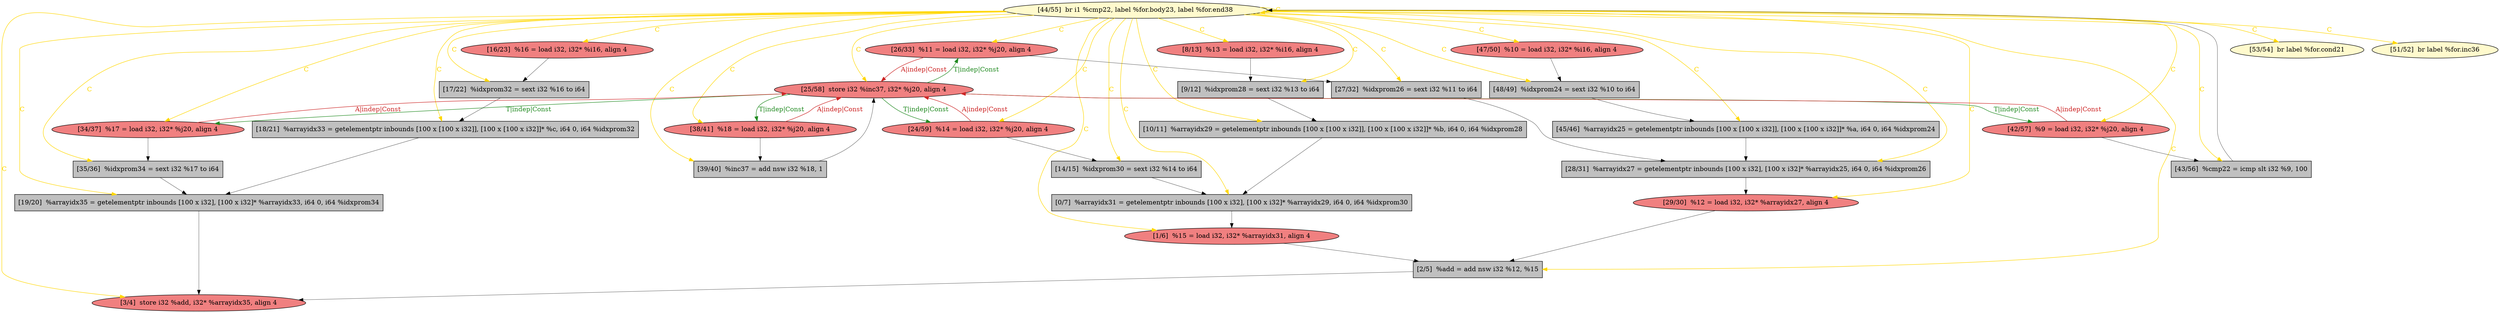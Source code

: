 
digraph G {


node1603 [fillcolor=grey,label="[9/12]  %idxprom28 = sext i32 %13 to i64",shape=rectangle,style=filled ]
node1601 [fillcolor=grey,label="[27/32]  %idxprom26 = sext i32 %11 to i64",shape=rectangle,style=filled ]
node1600 [fillcolor=lemonchiffon,label="[44/55]  br i1 %cmp22, label %for.body23, label %for.end38",shape=ellipse,style=filled ]
node1599 [fillcolor=lightcoral,label="[26/33]  %11 = load i32, i32* %j20, align 4",shape=ellipse,style=filled ]
node1597 [fillcolor=grey,label="[19/20]  %arrayidx35 = getelementptr inbounds [100 x i32], [100 x i32]* %arrayidx33, i64 0, i64 %idxprom34",shape=rectangle,style=filled ]
node1596 [fillcolor=grey,label="[39/40]  %inc37 = add nsw i32 %18, 1",shape=rectangle,style=filled ]
node1595 [fillcolor=lightcoral,label="[1/6]  %15 = load i32, i32* %arrayidx31, align 4",shape=ellipse,style=filled ]
node1593 [fillcolor=grey,label="[45/46]  %arrayidx25 = getelementptr inbounds [100 x [100 x i32]], [100 x [100 x i32]]* %a, i64 0, i64 %idxprom24",shape=rectangle,style=filled ]
node1592 [fillcolor=grey,label="[2/5]  %add = add nsw i32 %12, %15",shape=rectangle,style=filled ]
node1578 [fillcolor=lightcoral,label="[24/59]  %14 = load i32, i32* %j20, align 4",shape=ellipse,style=filled ]
node1574 [fillcolor=grey,label="[0/7]  %arrayidx31 = getelementptr inbounds [100 x i32], [100 x i32]* %arrayidx29, i64 0, i64 %idxprom30",shape=rectangle,style=filled ]
node1576 [fillcolor=grey,label="[14/15]  %idxprom30 = sext i32 %14 to i64",shape=rectangle,style=filled ]
node1579 [fillcolor=lightcoral,label="[3/4]  store i32 %add, i32* %arrayidx35, align 4",shape=ellipse,style=filled ]
node1580 [fillcolor=lightcoral,label="[25/58]  store i32 %inc37, i32* %j20, align 4",shape=ellipse,style=filled ]
node1575 [fillcolor=lightcoral,label="[8/13]  %13 = load i32, i32* %i16, align 4",shape=ellipse,style=filled ]
node1591 [fillcolor=lemonchiffon,label="[53/54]  br label %for.cond21",shape=ellipse,style=filled ]
node1588 [fillcolor=grey,label="[18/21]  %arrayidx33 = getelementptr inbounds [100 x [100 x i32]], [100 x [100 x i32]]* %c, i64 0, i64 %idxprom32",shape=rectangle,style=filled ]
node1602 [fillcolor=grey,label="[17/22]  %idxprom32 = sext i32 %16 to i64",shape=rectangle,style=filled ]
node1582 [fillcolor=grey,label="[43/56]  %cmp22 = icmp slt i32 %9, 100",shape=rectangle,style=filled ]
node1586 [fillcolor=lemonchiffon,label="[51/52]  br label %for.inc36",shape=ellipse,style=filled ]
node1594 [fillcolor=lightcoral,label="[38/41]  %18 = load i32, i32* %j20, align 4",shape=ellipse,style=filled ]
node1577 [fillcolor=lightcoral,label="[16/23]  %16 = load i32, i32* %i16, align 4",shape=ellipse,style=filled ]
node1581 [fillcolor=lightcoral,label="[29/30]  %12 = load i32, i32* %arrayidx27, align 4",shape=ellipse,style=filled ]
node1583 [fillcolor=grey,label="[10/11]  %arrayidx29 = getelementptr inbounds [100 x [100 x i32]], [100 x [100 x i32]]* %b, i64 0, i64 %idxprom28",shape=rectangle,style=filled ]
node1584 [fillcolor=grey,label="[48/49]  %idxprom24 = sext i32 %10 to i64",shape=rectangle,style=filled ]
node1590 [fillcolor=grey,label="[35/36]  %idxprom34 = sext i32 %17 to i64",shape=rectangle,style=filled ]
node1589 [fillcolor=lightcoral,label="[34/37]  %17 = load i32, i32* %j20, align 4",shape=ellipse,style=filled ]
node1585 [fillcolor=grey,label="[28/31]  %arrayidx27 = getelementptr inbounds [100 x i32], [100 x i32]* %arrayidx25, i64 0, i64 %idxprom26",shape=rectangle,style=filled ]
node1598 [fillcolor=lightcoral,label="[47/50]  %10 = load i32, i32* %i16, align 4",shape=ellipse,style=filled ]
node1587 [fillcolor=lightcoral,label="[42/57]  %9 = load i32, i32* %j20, align 4",shape=ellipse,style=filled ]

node1600->node1594 [style=solid,color=gold,label="C",penwidth=1.0,fontcolor=gold ]
node1600->node1596 [style=solid,color=gold,label="C",penwidth=1.0,fontcolor=gold ]
node1594->node1580 [style=solid,color=firebrick3,label="A|indep|Const",penwidth=1.0,fontcolor=firebrick3 ]
node1580->node1594 [style=solid,color=forestgreen,label="T|indep|Const",penwidth=1.0,fontcolor=forestgreen ]
node1599->node1580 [style=solid,color=firebrick3,label="A|indep|Const",penwidth=1.0,fontcolor=firebrick3 ]
node1597->node1579 [style=solid,color=black,label="",penwidth=0.5,fontcolor=black ]
node1602->node1588 [style=solid,color=black,label="",penwidth=0.5,fontcolor=black ]
node1589->node1590 [style=solid,color=black,label="",penwidth=0.5,fontcolor=black ]
node1577->node1602 [style=solid,color=black,label="",penwidth=0.5,fontcolor=black ]
node1578->node1576 [style=solid,color=black,label="",penwidth=0.5,fontcolor=black ]
node1600->node1584 [style=solid,color=gold,label="C",penwidth=1.0,fontcolor=gold ]
node1600->node1603 [style=solid,color=gold,label="C",penwidth=1.0,fontcolor=gold ]
node1600->node1582 [style=solid,color=gold,label="C",penwidth=1.0,fontcolor=gold ]
node1580->node1589 [style=solid,color=forestgreen,label="T|indep|Const",penwidth=1.0,fontcolor=forestgreen ]
node1589->node1580 [style=solid,color=firebrick3,label="A|indep|Const",penwidth=1.0,fontcolor=firebrick3 ]
node1600->node1597 [style=solid,color=gold,label="C",penwidth=1.0,fontcolor=gold ]
node1576->node1574 [style=solid,color=black,label="",penwidth=0.5,fontcolor=black ]
node1600->node1591 [style=solid,color=gold,label="C",penwidth=1.0,fontcolor=gold ]
node1596->node1580 [style=solid,color=black,label="",penwidth=0.5,fontcolor=black ]
node1587->node1580 [style=solid,color=firebrick3,label="A|indep|Const",penwidth=1.0,fontcolor=firebrick3 ]
node1600->node1600 [style=solid,color=gold,label="C",penwidth=1.0,fontcolor=gold ]
node1581->node1592 [style=solid,color=black,label="",penwidth=0.5,fontcolor=black ]
node1600->node1593 [style=solid,color=gold,label="C",penwidth=1.0,fontcolor=gold ]
node1601->node1585 [style=solid,color=black,label="",penwidth=0.5,fontcolor=black ]
node1584->node1593 [style=solid,color=black,label="",penwidth=0.5,fontcolor=black ]
node1582->node1600 [style=solid,color=black,label="",penwidth=0.5,fontcolor=black ]
node1600->node1601 [style=solid,color=gold,label="C",penwidth=1.0,fontcolor=gold ]
node1600->node1576 [style=solid,color=gold,label="C",penwidth=1.0,fontcolor=gold ]
node1600->node1585 [style=solid,color=gold,label="C",penwidth=1.0,fontcolor=gold ]
node1600->node1578 [style=solid,color=gold,label="C",penwidth=1.0,fontcolor=gold ]
node1600->node1574 [style=solid,color=gold,label="C",penwidth=1.0,fontcolor=gold ]
node1593->node1585 [style=solid,color=black,label="",penwidth=0.5,fontcolor=black ]
node1594->node1596 [style=solid,color=black,label="",penwidth=0.5,fontcolor=black ]
node1600->node1579 [style=solid,color=gold,label="C",penwidth=1.0,fontcolor=gold ]
node1585->node1581 [style=solid,color=black,label="",penwidth=0.5,fontcolor=black ]
node1600->node1580 [style=solid,color=gold,label="C",penwidth=1.0,fontcolor=gold ]
node1600->node1589 [style=solid,color=gold,label="C",penwidth=1.0,fontcolor=gold ]
node1600->node1577 [style=solid,color=gold,label="C",penwidth=1.0,fontcolor=gold ]
node1600->node1590 [style=solid,color=gold,label="C",penwidth=1.0,fontcolor=gold ]
node1600->node1602 [style=solid,color=gold,label="C",penwidth=1.0,fontcolor=gold ]
node1580->node1599 [style=solid,color=forestgreen,label="T|indep|Const",penwidth=1.0,fontcolor=forestgreen ]
node1600->node1588 [style=solid,color=gold,label="C",penwidth=1.0,fontcolor=gold ]
node1600->node1586 [style=solid,color=gold,label="C",penwidth=1.0,fontcolor=gold ]
node1588->node1597 [style=solid,color=black,label="",penwidth=0.5,fontcolor=black ]
node1600->node1583 [style=solid,color=gold,label="C",penwidth=1.0,fontcolor=gold ]
node1590->node1597 [style=solid,color=black,label="",penwidth=0.5,fontcolor=black ]
node1603->node1583 [style=solid,color=black,label="",penwidth=0.5,fontcolor=black ]
node1598->node1584 [style=solid,color=black,label="",penwidth=0.5,fontcolor=black ]
node1600->node1599 [style=solid,color=gold,label="C",penwidth=1.0,fontcolor=gold ]
node1600->node1587 [style=solid,color=gold,label="C",penwidth=1.0,fontcolor=gold ]
node1580->node1587 [style=solid,color=forestgreen,label="T|indep|Const",penwidth=1.0,fontcolor=forestgreen ]
node1595->node1592 [style=solid,color=black,label="",penwidth=0.5,fontcolor=black ]
node1600->node1581 [style=solid,color=gold,label="C",penwidth=1.0,fontcolor=gold ]
node1592->node1579 [style=solid,color=black,label="",penwidth=0.5,fontcolor=black ]
node1587->node1582 [style=solid,color=black,label="",penwidth=0.5,fontcolor=black ]
node1578->node1580 [style=solid,color=firebrick3,label="A|indep|Const",penwidth=1.0,fontcolor=firebrick3 ]
node1580->node1578 [style=solid,color=forestgreen,label="T|indep|Const",penwidth=1.0,fontcolor=forestgreen ]
node1583->node1574 [style=solid,color=black,label="",penwidth=0.5,fontcolor=black ]
node1600->node1595 [style=solid,color=gold,label="C",penwidth=1.0,fontcolor=gold ]
node1600->node1598 [style=solid,color=gold,label="C",penwidth=1.0,fontcolor=gold ]
node1599->node1601 [style=solid,color=black,label="",penwidth=0.5,fontcolor=black ]
node1600->node1592 [style=solid,color=gold,label="C",penwidth=1.0,fontcolor=gold ]
node1600->node1575 [style=solid,color=gold,label="C",penwidth=1.0,fontcolor=gold ]
node1574->node1595 [style=solid,color=black,label="",penwidth=0.5,fontcolor=black ]
node1575->node1603 [style=solid,color=black,label="",penwidth=0.5,fontcolor=black ]


}
